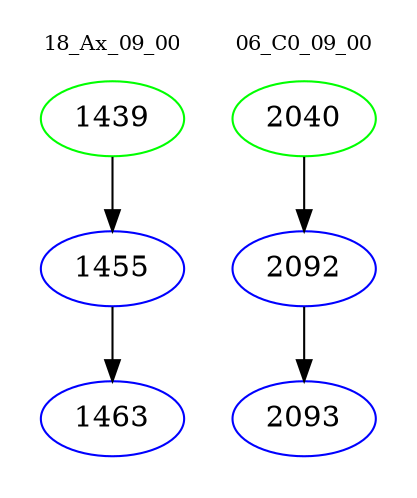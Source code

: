 digraph{
subgraph cluster_0 {
color = white
label = "18_Ax_09_00";
fontsize=10;
T0_1439 [label="1439", color="green"]
T0_1439 -> T0_1455 [color="black"]
T0_1455 [label="1455", color="blue"]
T0_1455 -> T0_1463 [color="black"]
T0_1463 [label="1463", color="blue"]
}
subgraph cluster_1 {
color = white
label = "06_C0_09_00";
fontsize=10;
T1_2040 [label="2040", color="green"]
T1_2040 -> T1_2092 [color="black"]
T1_2092 [label="2092", color="blue"]
T1_2092 -> T1_2093 [color="black"]
T1_2093 [label="2093", color="blue"]
}
}
